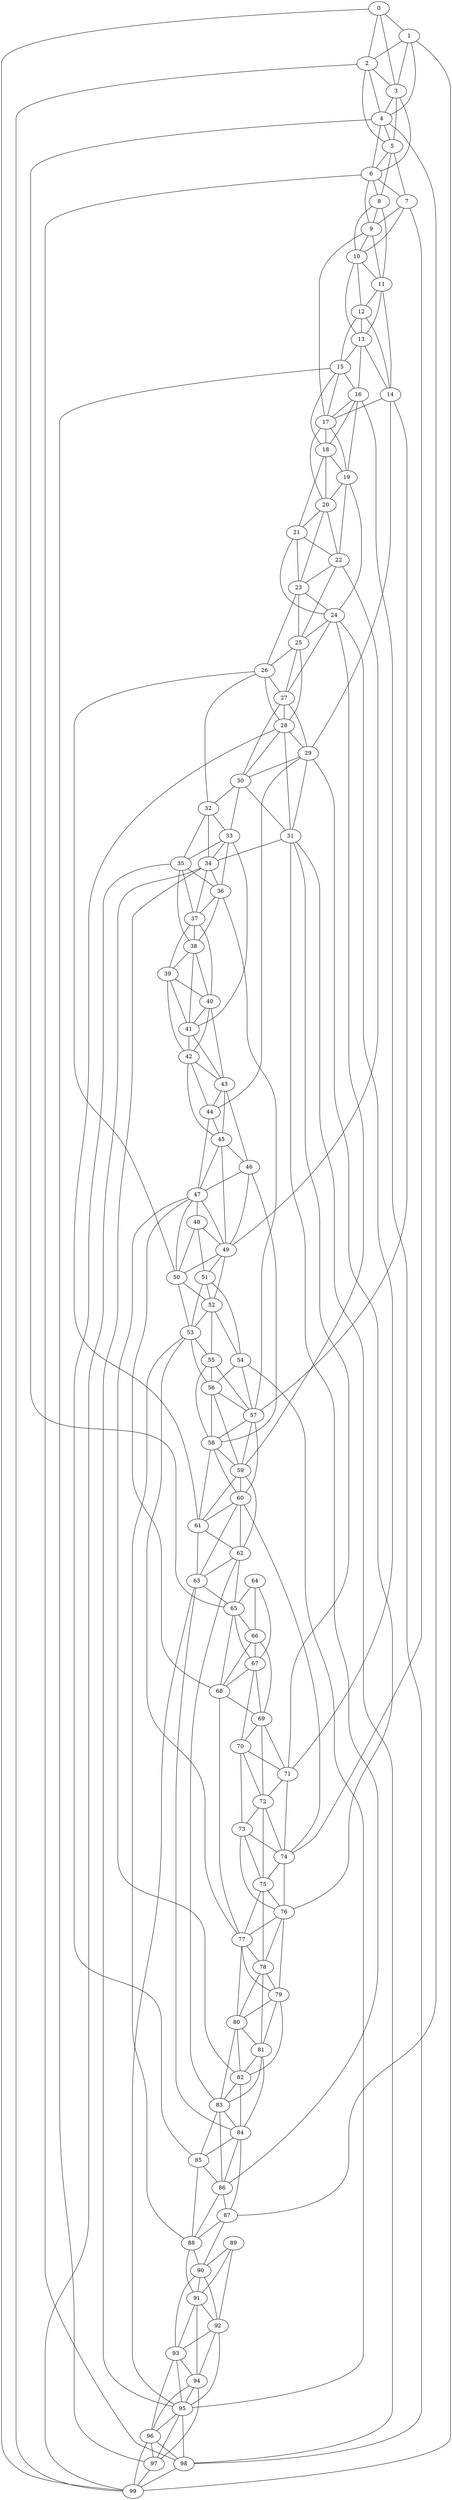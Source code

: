 strict graph "watts_strogatz_graph(100,6,0.1)" {
0;
1;
2;
3;
4;
5;
6;
7;
8;
9;
10;
11;
12;
13;
14;
15;
16;
17;
18;
19;
20;
21;
22;
23;
24;
25;
26;
27;
28;
29;
30;
31;
32;
33;
34;
35;
36;
37;
38;
39;
40;
41;
42;
43;
44;
45;
46;
47;
48;
49;
50;
51;
52;
53;
54;
55;
56;
57;
58;
59;
60;
61;
62;
63;
64;
65;
66;
67;
68;
69;
70;
71;
72;
73;
74;
75;
76;
77;
78;
79;
80;
81;
82;
83;
84;
85;
86;
87;
88;
89;
90;
91;
92;
93;
94;
95;
96;
97;
98;
99;
0 -- 1  [is_available=True, prob="0.297052620549"];
0 -- 2  [is_available=True, prob="0.862620873253"];
0 -- 3  [is_available=True, prob="0.894641265209"];
0 -- 99  [is_available=True, prob="1.0"];
1 -- 2  [is_available=True, prob="0.205345315117"];
1 -- 99  [is_available=True, prob="0.638019361323"];
1 -- 4  [is_available=True, prob="1.0"];
1 -- 3  [is_available=True, prob="0.14284609806"];
2 -- 3  [is_available=True, prob="0.131355111382"];
2 -- 4  [is_available=True, prob="0.782289267374"];
2 -- 5  [is_available=True, prob="0.58945890686"];
2 -- 99  [is_available=True, prob="0.147282839575"];
3 -- 4  [is_available=True, prob="0.338979581525"];
3 -- 5  [is_available=True, prob="0.170998728721"];
3 -- 6  [is_available=True, prob="0.626298861366"];
4 -- 5  [is_available=True, prob="0.733775651316"];
4 -- 6  [is_available=True, prob="1.0"];
4 -- 65  [is_available=True, prob="0.716948145963"];
4 -- 87  [is_available=True, prob="0.772677164241"];
5 -- 6  [is_available=True, prob="0.878641503538"];
5 -- 7  [is_available=True, prob="0.548246568127"];
5 -- 8  [is_available=True, prob="0.633225837148"];
6 -- 98  [is_available=True, prob="0.0890370128473"];
6 -- 7  [is_available=True, prob="0.438043696752"];
6 -- 8  [is_available=True, prob="0.485451868641"];
6 -- 9  [is_available=True, prob="0.738680816407"];
7 -- 9  [is_available=True, prob="0.632235296051"];
7 -- 10  [is_available=True, prob="0.324787274414"];
7 -- 74  [is_available=True, prob="0.656566455771"];
8 -- 9  [is_available=True, prob="0.083590870836"];
8 -- 10  [is_available=True, prob="0.457615547593"];
8 -- 11  [is_available=True, prob="0.973568574406"];
9 -- 10  [is_available=True, prob="0.868561362156"];
9 -- 11  [is_available=True, prob="1.0"];
9 -- 17  [is_available=True, prob="0.713192382276"];
10 -- 11  [is_available=True, prob="0.990202689321"];
10 -- 12  [is_available=True, prob="0.106518663213"];
10 -- 13  [is_available=True, prob="0.929459222005"];
11 -- 12  [is_available=True, prob="0.266281402074"];
11 -- 13  [is_available=True, prob="1.0"];
11 -- 14  [is_available=True, prob="0.149442562138"];
12 -- 13  [is_available=True, prob="0.821091952446"];
12 -- 14  [is_available=True, prob="0.111552582053"];
12 -- 15  [is_available=True, prob="0.251875702773"];
13 -- 14  [is_available=True, prob="0.163433960809"];
13 -- 15  [is_available=True, prob="0.561659758788"];
13 -- 16  [is_available=True, prob="0.967272430052"];
14 -- 17  [is_available=True, prob="0.366123797123"];
14 -- 57  [is_available=True, prob="0.93532786905"];
14 -- 29  [is_available=True, prob="1.0"];
15 -- 97  [is_available=True, prob="0.492056637188"];
15 -- 16  [is_available=True, prob="1.0"];
15 -- 17  [is_available=True, prob="0.840883306649"];
15 -- 18  [is_available=True, prob="1.0"];
16 -- 98  [is_available=True, prob="0.330795838464"];
16 -- 17  [is_available=True, prob="0.551692086749"];
16 -- 18  [is_available=True, prob="0.432436181159"];
16 -- 19  [is_available=True, prob="1.0"];
17 -- 18  [is_available=True, prob="0.452285249524"];
17 -- 19  [is_available=True, prob="0.367979476914"];
17 -- 20  [is_available=True, prob="0.674296650051"];
18 -- 19  [is_available=True, prob="0.868025201243"];
18 -- 20  [is_available=True, prob="0.167770523708"];
18 -- 21  [is_available=True, prob="1.0"];
19 -- 20  [is_available=True, prob="0.53168049937"];
19 -- 22  [is_available=True, prob="0.215188606816"];
19 -- 24  [is_available=True, prob="0.335155110841"];
20 -- 21  [is_available=True, prob="0.969714909782"];
20 -- 22  [is_available=True, prob="1.0"];
20 -- 23  [is_available=True, prob="0.933758028015"];
21 -- 22  [is_available=True, prob="0.783566537407"];
21 -- 23  [is_available=True, prob="0.549673156641"];
21 -- 24  [is_available=True, prob="1.0"];
22 -- 49  [is_available=True, prob="1.0"];
22 -- 23  [is_available=True, prob="0.155710987315"];
22 -- 25  [is_available=True, prob="0.744141673735"];
23 -- 24  [is_available=True, prob="0.246110464079"];
23 -- 25  [is_available=True, prob="0.905459374468"];
23 -- 26  [is_available=True, prob="1.0"];
24 -- 59  [is_available=True, prob="1.0"];
24 -- 71  [is_available=True, prob="0.384972874053"];
24 -- 25  [is_available=True, prob="0.7611051424"];
24 -- 27  [is_available=True, prob="0.049064298452"];
25 -- 26  [is_available=True, prob="1.0"];
25 -- 27  [is_available=True, prob="1.0"];
25 -- 28  [is_available=True, prob="0.646960739693"];
26 -- 32  [is_available=True, prob="0.421324704554"];
26 -- 50  [is_available=True, prob="0.339049476072"];
26 -- 27  [is_available=True, prob="0.960955840826"];
26 -- 28  [is_available=True, prob="0.974592355978"];
27 -- 28  [is_available=True, prob="0.328055020973"];
27 -- 29  [is_available=True, prob="0.282703684269"];
27 -- 30  [is_available=True, prob="1.0"];
28 -- 61  [is_available=True, prob="0.923050459571"];
28 -- 29  [is_available=True, prob="0.650787920878"];
28 -- 30  [is_available=True, prob="0.797702763289"];
28 -- 31  [is_available=True, prob="0.779699678121"];
29 -- 76  [is_available=True, prob="0.152419909028"];
29 -- 44  [is_available=True, prob="0.191917953766"];
29 -- 30  [is_available=True, prob="0.300449080722"];
29 -- 31  [is_available=True, prob="0.492028819324"];
30 -- 32  [is_available=True, prob="0.295015700713"];
30 -- 33  [is_available=True, prob="1.0"];
30 -- 31  [is_available=True, prob="0.602465364656"];
31 -- 34  [is_available=True, prob="0.0461884508199"];
31 -- 71  [is_available=True, prob="0.628142701804"];
31 -- 98  [is_available=True, prob="0.263760401756"];
31 -- 86  [is_available=True, prob="1.0"];
32 -- 33  [is_available=True, prob="0.116682025258"];
32 -- 34  [is_available=True, prob="0.00108067577018"];
32 -- 35  [is_available=True, prob="0.800066834888"];
33 -- 34  [is_available=True, prob="0.617080076634"];
33 -- 35  [is_available=True, prob="0.579479067074"];
33 -- 36  [is_available=True, prob="0.0989896337002"];
33 -- 41  [is_available=True, prob="1.0"];
34 -- 99  [is_available=True, prob="0.280965061334"];
34 -- 36  [is_available=True, prob="0.279042347483"];
34 -- 37  [is_available=True, prob="0.521058520253"];
34 -- 95  [is_available=True, prob="0.73521772986"];
35 -- 36  [is_available=True, prob="1.0"];
35 -- 37  [is_available=True, prob="1.0"];
35 -- 38  [is_available=True, prob="0.0311970675104"];
35 -- 85  [is_available=True, prob="0.154935375771"];
36 -- 37  [is_available=True, prob="0.97566792997"];
36 -- 38  [is_available=True, prob="1.0"];
36 -- 57  [is_available=True, prob="1.0"];
37 -- 38  [is_available=True, prob="0.0135988920897"];
37 -- 39  [is_available=True, prob="1.0"];
37 -- 40  [is_available=True, prob="0.203848855146"];
38 -- 39  [is_available=True, prob="1.0"];
38 -- 40  [is_available=True, prob="0.377747850415"];
38 -- 41  [is_available=True, prob="0.155930309359"];
39 -- 40  [is_available=True, prob="1.0"];
39 -- 41  [is_available=True, prob="0.0212502110299"];
39 -- 42  [is_available=True, prob="0.934932478821"];
40 -- 41  [is_available=True, prob="0.668885827963"];
40 -- 42  [is_available=True, prob="0.87616081662"];
40 -- 43  [is_available=True, prob="0.246796447462"];
41 -- 42  [is_available=True, prob="0.222020154305"];
41 -- 43  [is_available=True, prob="0.694043010353"];
42 -- 43  [is_available=True, prob="0.833078378241"];
42 -- 44  [is_available=True, prob="1.0"];
42 -- 45  [is_available=True, prob="0.674213982452"];
43 -- 44  [is_available=True, prob="1.0"];
43 -- 45  [is_available=True, prob="0.477663346944"];
43 -- 46  [is_available=True, prob="0.0977481704199"];
44 -- 45  [is_available=True, prob="0.285543141498"];
44 -- 47  [is_available=True, prob="0.352229200461"];
45 -- 46  [is_available=True, prob="0.967784826801"];
45 -- 47  [is_available=True, prob="0.648884428452"];
45 -- 49  [is_available=True, prob="0.313651466574"];
46 -- 47  [is_available=True, prob="0.915839635224"];
46 -- 49  [is_available=True, prob="1.0"];
46 -- 58  [is_available=True, prob="1.0"];
47 -- 68  [is_available=True, prob="0.814272452199"];
47 -- 48  [is_available=True, prob="1.0"];
47 -- 49  [is_available=True, prob="0.903337979158"];
47 -- 50  [is_available=True, prob="0.498874733539"];
47 -- 82  [is_available=True, prob="1.0"];
48 -- 49  [is_available=True, prob="1.0"];
48 -- 50  [is_available=True, prob="0.696346993389"];
48 -- 51  [is_available=True, prob="0.323275429907"];
49 -- 50  [is_available=True, prob="0.131624145184"];
49 -- 51  [is_available=True, prob="0.551105601336"];
49 -- 52  [is_available=True, prob="0.891462842313"];
50 -- 52  [is_available=True, prob="0.520757676723"];
50 -- 53  [is_available=True, prob="0.360502466187"];
51 -- 52  [is_available=True, prob="0.256693652242"];
51 -- 53  [is_available=True, prob="0.391864070778"];
51 -- 54  [is_available=True, prob="1.0"];
52 -- 53  [is_available=True, prob="0.131772800647"];
52 -- 54  [is_available=True, prob="0.128727289653"];
52 -- 55  [is_available=True, prob="1.0"];
53 -- 77  [is_available=True, prob="0.670866344723"];
53 -- 88  [is_available=True, prob="0.868504075302"];
53 -- 55  [is_available=True, prob="0.414562562007"];
53 -- 56  [is_available=True, prob="0.61951307391"];
54 -- 56  [is_available=True, prob="0.365439840688"];
54 -- 57  [is_available=True, prob="1.0"];
54 -- 95  [is_available=True, prob="0.124569019039"];
55 -- 56  [is_available=True, prob="0.827929764962"];
55 -- 57  [is_available=True, prob="1.0"];
55 -- 58  [is_available=True, prob="0.685101612551"];
56 -- 57  [is_available=True, prob="0.877416618907"];
56 -- 58  [is_available=True, prob="1.0"];
56 -- 59  [is_available=True, prob="1.0"];
57 -- 58  [is_available=True, prob="1.0"];
57 -- 59  [is_available=True, prob="1.0"];
57 -- 60  [is_available=True, prob="0.771708713923"];
58 -- 59  [is_available=True, prob="0.00113442500956"];
58 -- 60  [is_available=True, prob="1.0"];
58 -- 61  [is_available=True, prob="0.690822340977"];
59 -- 60  [is_available=True, prob="0.538237485103"];
59 -- 61  [is_available=True, prob="1.0"];
59 -- 62  [is_available=True, prob="0.107485380115"];
60 -- 74  [is_available=True, prob="0.264370004338"];
60 -- 61  [is_available=True, prob="0.229347334164"];
60 -- 62  [is_available=True, prob="0.204698802282"];
60 -- 63  [is_available=True, prob="0.108111204177"];
61 -- 62  [is_available=True, prob="1.0"];
61 -- 63  [is_available=True, prob="0.948897359031"];
62 -- 65  [is_available=True, prob="0.226043276537"];
62 -- 83  [is_available=True, prob="0.621420511214"];
62 -- 63  [is_available=True, prob="0.605176399039"];
63 -- 65  [is_available=True, prob="1.0"];
63 -- 84  [is_available=True, prob="1.0"];
63 -- 95  [is_available=True, prob="0.879137554975"];
64 -- 65  [is_available=True, prob="0.189356441839"];
64 -- 66  [is_available=True, prob="0.615508132466"];
64 -- 67  [is_available=True, prob="0.866229017881"];
65 -- 66  [is_available=True, prob="0.529337592161"];
65 -- 67  [is_available=True, prob="0.351490735799"];
65 -- 68  [is_available=True, prob="1.0"];
66 -- 67  [is_available=True, prob="0.925220389733"];
66 -- 68  [is_available=True, prob="0.686541304595"];
66 -- 69  [is_available=True, prob="0.293422661577"];
67 -- 68  [is_available=True, prob="1.0"];
67 -- 69  [is_available=True, prob="0.224875920455"];
67 -- 70  [is_available=True, prob="0.34323638488"];
68 -- 69  [is_available=True, prob="1.0"];
68 -- 77  [is_available=True, prob="0.476150258592"];
69 -- 70  [is_available=True, prob="0.492631527294"];
69 -- 71  [is_available=True, prob="0.656893909154"];
69 -- 72  [is_available=True, prob="0.159281472564"];
70 -- 71  [is_available=True, prob="0.148323799278"];
70 -- 72  [is_available=True, prob="1.0"];
70 -- 73  [is_available=True, prob="0.549214462703"];
71 -- 72  [is_available=True, prob="0.718365742488"];
71 -- 74  [is_available=True, prob="1.0"];
72 -- 73  [is_available=True, prob="0.286236115502"];
72 -- 74  [is_available=True, prob="1.0"];
72 -- 75  [is_available=True, prob="1.0"];
73 -- 74  [is_available=True, prob="0.91174396561"];
73 -- 75  [is_available=True, prob="0.84062282392"];
73 -- 76  [is_available=True, prob="1.0"];
74 -- 75  [is_available=True, prob="0.302806502237"];
74 -- 76  [is_available=True, prob="0.128322678254"];
75 -- 76  [is_available=True, prob="0.478738293387"];
75 -- 77  [is_available=True, prob="1.0"];
75 -- 78  [is_available=True, prob="1.0"];
76 -- 77  [is_available=True, prob="0.203500126576"];
76 -- 78  [is_available=True, prob="1.0"];
76 -- 79  [is_available=True, prob="1.0"];
77 -- 78  [is_available=True, prob="0.27679179041"];
77 -- 79  [is_available=True, prob="0.0690707206907"];
77 -- 80  [is_available=True, prob="0.841239837505"];
78 -- 79  [is_available=True, prob="0.00628210600377"];
78 -- 80  [is_available=True, prob="0.967073797787"];
78 -- 81  [is_available=True, prob="0.241783923013"];
79 -- 80  [is_available=True, prob="1.0"];
79 -- 81  [is_available=True, prob="0.117965816644"];
79 -- 82  [is_available=True, prob="0.892894769612"];
80 -- 81  [is_available=True, prob="0.856600331276"];
80 -- 82  [is_available=True, prob="0.29056786896"];
80 -- 83  [is_available=True, prob="0.875274839157"];
81 -- 82  [is_available=True, prob="0.75255765302"];
81 -- 83  [is_available=True, prob="1.0"];
81 -- 84  [is_available=True, prob="0.451486199946"];
82 -- 83  [is_available=True, prob="1.0"];
82 -- 84  [is_available=True, prob="1.0"];
83 -- 84  [is_available=True, prob="0.956473959799"];
83 -- 85  [is_available=True, prob="0.259350183965"];
83 -- 86  [is_available=True, prob="0.860919485938"];
84 -- 85  [is_available=True, prob="0.314645788244"];
84 -- 86  [is_available=True, prob="0.409107706397"];
84 -- 87  [is_available=True, prob="0.603410441125"];
85 -- 86  [is_available=True, prob="1.0"];
85 -- 88  [is_available=True, prob="0.644780071144"];
86 -- 87  [is_available=True, prob="0.27225501297"];
86 -- 88  [is_available=True, prob="1.0"];
87 -- 88  [is_available=True, prob="1.0"];
87 -- 90  [is_available=True, prob="0.592057171518"];
88 -- 90  [is_available=True, prob="1.0"];
88 -- 91  [is_available=True, prob="1.0"];
89 -- 90  [is_available=True, prob="0.410321808544"];
89 -- 91  [is_available=True, prob="0.799504530538"];
89 -- 92  [is_available=True, prob="0.711713256829"];
90 -- 91  [is_available=True, prob="0.365945374676"];
90 -- 92  [is_available=True, prob="0.373167117317"];
90 -- 93  [is_available=True, prob="0.831267456293"];
91 -- 92  [is_available=True, prob="0.31141847493"];
91 -- 93  [is_available=True, prob="0.978076078725"];
91 -- 94  [is_available=True, prob="0.049272976423"];
92 -- 93  [is_available=True, prob="0.0114992935824"];
92 -- 94  [is_available=True, prob="0.200466839993"];
92 -- 95  [is_available=True, prob="0.4918858364"];
93 -- 96  [is_available=True, prob="0.635859304275"];
93 -- 94  [is_available=True, prob="0.0899782478323"];
93 -- 95  [is_available=True, prob="0.779256489047"];
94 -- 96  [is_available=True, prob="0.433029335203"];
94 -- 97  [is_available=True, prob="1.0"];
94 -- 95  [is_available=True, prob="0.239552825211"];
95 -- 96  [is_available=True, prob="1.0"];
95 -- 97  [is_available=True, prob="0.408013266723"];
95 -- 98  [is_available=True, prob="1.0"];
96 -- 97  [is_available=True, prob="0.290169702672"];
96 -- 98  [is_available=True, prob="1.0"];
96 -- 99  [is_available=True, prob="1.0"];
97 -- 99  [is_available=True, prob="0.845635758716"];
98 -- 99  [is_available=True, prob="0.614354095677"];
}
